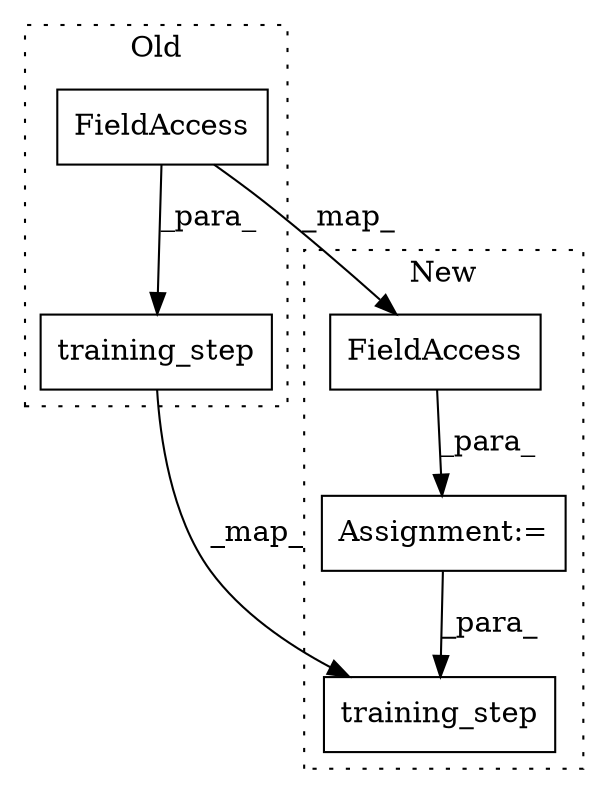 digraph G {
subgraph cluster0 {
1 [label="training_step" a="32" s="5009,5047" l="14,1" shape="box"];
4 [label="FieldAccess" a="22" s="5028" l="19" shape="box"];
label = "Old";
style="dotted";
}
subgraph cluster1 {
2 [label="training_step" a="32" s="5055,5079" l="14,1" shape="box"];
3 [label="Assignment:=" a="7" s="4698" l="1" shape="box"];
5 [label="FieldAccess" a="22" s="4699" l="19" shape="box"];
label = "New";
style="dotted";
}
1 -> 2 [label="_map_"];
3 -> 2 [label="_para_"];
4 -> 5 [label="_map_"];
4 -> 1 [label="_para_"];
5 -> 3 [label="_para_"];
}